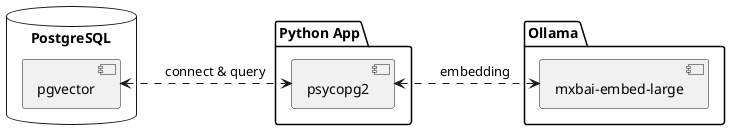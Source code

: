 @startuml

skinparam responseMessageBelowArrow true

package "Ollama" {
  [mxbai-embed-large] as EM
}

package "Python App" {
  [psycopg2] as PY
}

database "PostgreSQL" {
  [pgvector] as PG
}

PG <.> PY: \tconnect & query\t
PY <.> EM: \tembedding\t

@enduml
